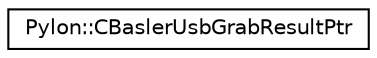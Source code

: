 digraph "Graphical Class Hierarchy"
{
  edge [fontname="Helvetica",fontsize="10",labelfontname="Helvetica",labelfontsize="10"];
  node [fontname="Helvetica",fontsize="10",shape=record];
  rankdir="LR";
  Node1 [label="Pylon::CBaslerUsbGrabResultPtr",height=0.2,width=0.4,color="black", fillcolor="white", style="filled",URL="$class_pylon_1_1_c_basler_usb_grab_result_ptr.html",tooltip="The USB specific grab result smart pointer. "];
}
